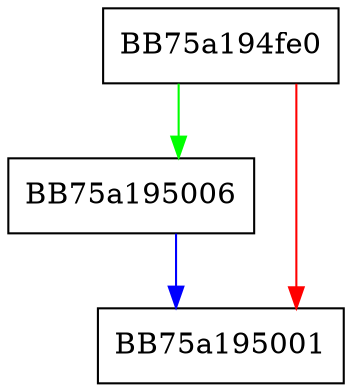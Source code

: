digraph FreeState {
  node [shape="box"];
  graph [splines=ortho];
  BB75a194fe0 -> BB75a195006 [color="green"];
  BB75a194fe0 -> BB75a195001 [color="red"];
  BB75a195006 -> BB75a195001 [color="blue"];
}
